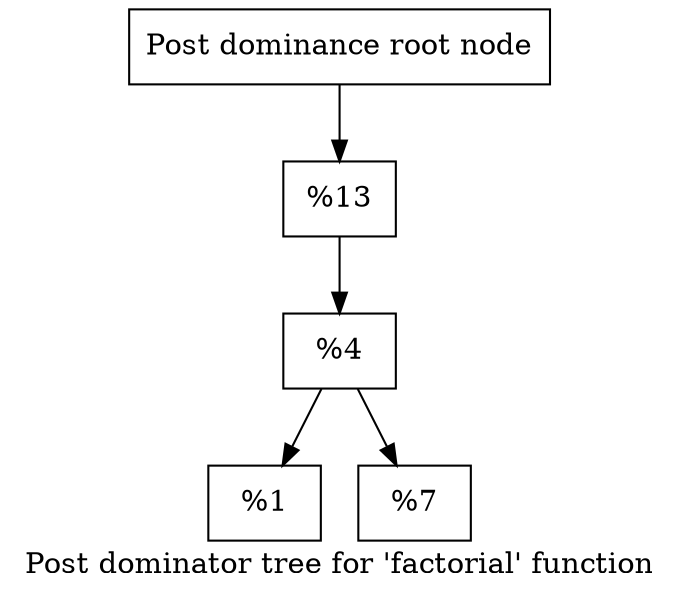 digraph "Post dominator tree for 'factorial' function" {
	label="Post dominator tree for 'factorial' function";

	Node0x56367e6eaac0 [shape=record,label="{Post dominance root node}"];
	Node0x56367e6eaac0 -> Node0x56367e6eaf30;
	Node0x56367e6eaf30 [shape=record,label="{%13 }"];
	Node0x56367e6eaf30 -> Node0x56367e6eaf90;
	Node0x56367e6eaf90 [shape=record,label="{%4 }"];
	Node0x56367e6eaf90 -> Node0x56367e6eaff0;
	Node0x56367e6eaf90 -> Node0x56367e6eb050;
	Node0x56367e6eaff0 [shape=record,label="{%1 }"];
	Node0x56367e6eb050 [shape=record,label="{%7 }"];
}
